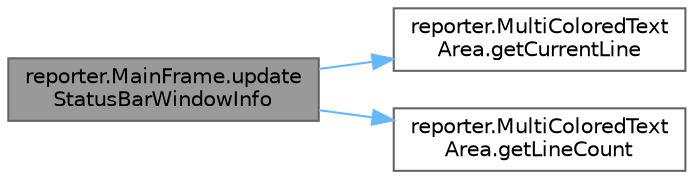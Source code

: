 digraph "reporter.MainFrame.updateStatusBarWindowInfo"
{
 // LATEX_PDF_SIZE
  bgcolor="transparent";
  edge [fontname=Helvetica,fontsize=10,labelfontname=Helvetica,labelfontsize=10];
  node [fontname=Helvetica,fontsize=10,shape=box,height=0.2,width=0.4];
  rankdir="LR";
  Node1 [id="Node000001",label="reporter.MainFrame.update\lStatusBarWindowInfo",height=0.2,width=0.4,color="gray40", fillcolor="grey60", style="filled", fontcolor="black",tooltip=" "];
  Node1 -> Node2 [id="edge1_Node000001_Node000002",color="steelblue1",style="solid",tooltip=" "];
  Node2 [id="Node000002",label="reporter.MultiColoredText\lArea.getCurrentLine",height=0.2,width=0.4,color="grey40", fillcolor="white", style="filled",URL="$classreporter_1_1_multi_colored_text_area.html#a9759570d9a7983e1c65d795265f93631",tooltip=" "];
  Node1 -> Node3 [id="edge2_Node000001_Node000003",color="steelblue1",style="solid",tooltip=" "];
  Node3 [id="Node000003",label="reporter.MultiColoredText\lArea.getLineCount",height=0.2,width=0.4,color="grey40", fillcolor="white", style="filled",URL="$classreporter_1_1_multi_colored_text_area.html#ae3654255541771b995573a95c0639b42",tooltip=" "];
}
